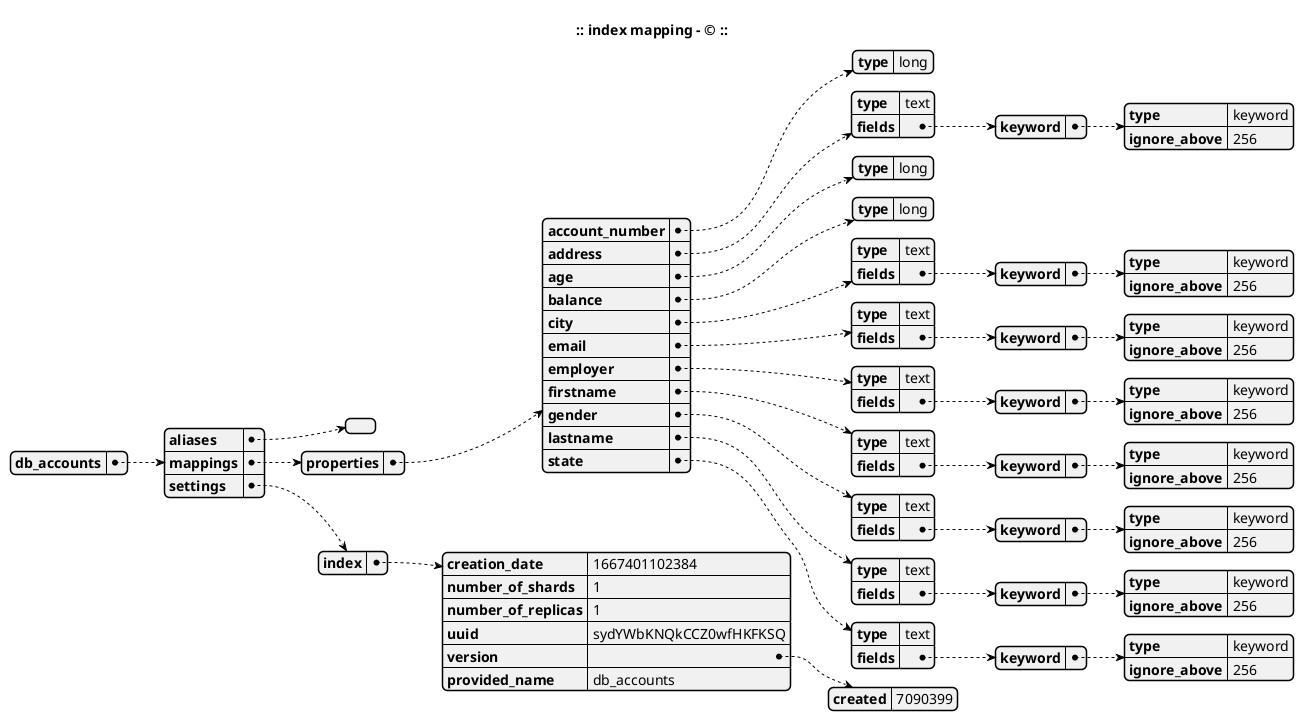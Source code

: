 
@startjson
title **:: index mapping - © ::**
!theme _none_
skinparam linetype ortho

{
    "db_accounts": {
        "aliases": {},
        "mappings": {
            "properties": {
                "account_number": {
                    "type": "long"
                },
                "address": {
                    "type": "text",
                    "fields": {
                        "keyword": {
                            "type": "keyword",
                            "ignore_above": 256
                        }
                    }
                },
                "age": {
                    "type": "long"
                },
                "balance": {
                    "type": "long"
                },
                "city": {
                    "type": "text",
                    "fields": {
                        "keyword": {
                            "type": "keyword",
                            "ignore_above": 256
                        }
                    }
                },
                "email": {
                    "type": "text",
                    "fields": {
                        "keyword": {
                            "type": "keyword",
                            "ignore_above": 256
                        }
                    }
                },
                "employer": {
                    "type": "text",
                    "fields": {
                        "keyword": {
                            "type": "keyword",
                            "ignore_above": 256
                        }
                    }
                },
                "firstname": {
                    "type": "text",
                    "fields": {
                        "keyword": {
                            "type": "keyword",
                            "ignore_above": 256
                        }
                    }
                },
                "gender": {
                    "type": "text",
                    "fields": {
                        "keyword": {
                            "type": "keyword",
                            "ignore_above": 256
                        }
                    }
                },
                "lastname": {
                    "type": "text",
                    "fields": {
                        "keyword": {
                            "type": "keyword",
                            "ignore_above": 256
                        }
                    }
                },
                "state": {
                    "type": "text",
                    "fields": {
                        "keyword": {
                            "type": "keyword",
                            "ignore_above": 256
                        }
                    }
                }
            }
        },
        "settings": {
            "index": {
                "creation_date": "1667401102384",
                "number_of_shards": "1",
                "number_of_replicas": "1",
                "uuid": "sydYWbKNQkCCZ0wfHKFKSQ",
                "version": {
                    "created": "7090399"
                },
                "provided_name": "db_accounts"
            }
        }
    }
}
@endjson